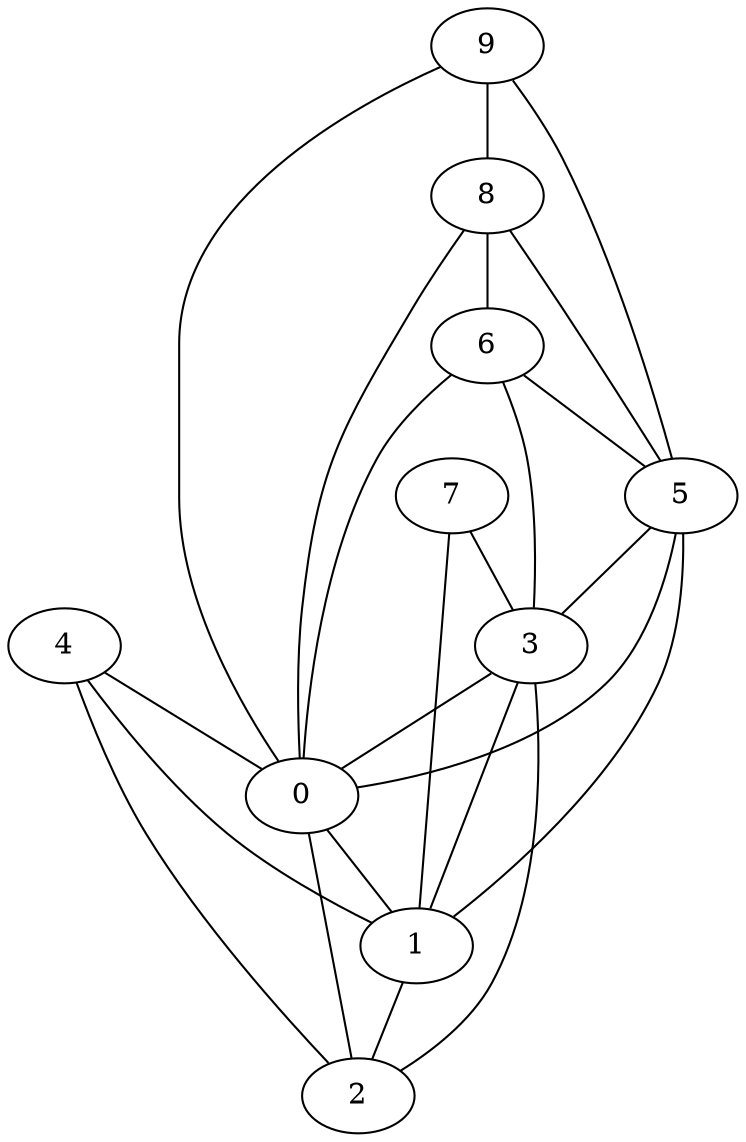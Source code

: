 graph {
    0 [ label = "0" ]
    1 [ label = "1" ]
    2 [ label = "2" ]
    3 [ label = "3" ]
    4 [ label = "4" ]
    5 [ label = "5" ]
    6 [ label = "6" ]
    7 [ label = "7" ]
    8 [ label = "8" ]
    9 [ label = "9" ]
    0 -- 1 [ ]
    0 -- 2 [ ]
    1 -- 2 [ ]
    3 -- 0 [ ]
    3 -- 1 [ ]
    3 -- 2 [ ]
    4 -- 0 [ ]
    4 -- 1 [ ]
    4 -- 2 [ ]
    5 -- 0 [ ]
    5 -- 1 [ ]
    5 -- 3 [ ]
    6 -- 0 [ ]
    6 -- 3 [ ]
    6 -- 5 [ ]
    9 -- 8 [ ]
    7 -- 1 [ ]
    7 -- 3 [ ]
    8 -- 0 [ ]
    8 -- 5 [ ]
    8 -- 6 [ ]
    9 -- 0 [ ]
    9 -- 5 [ ]
}
